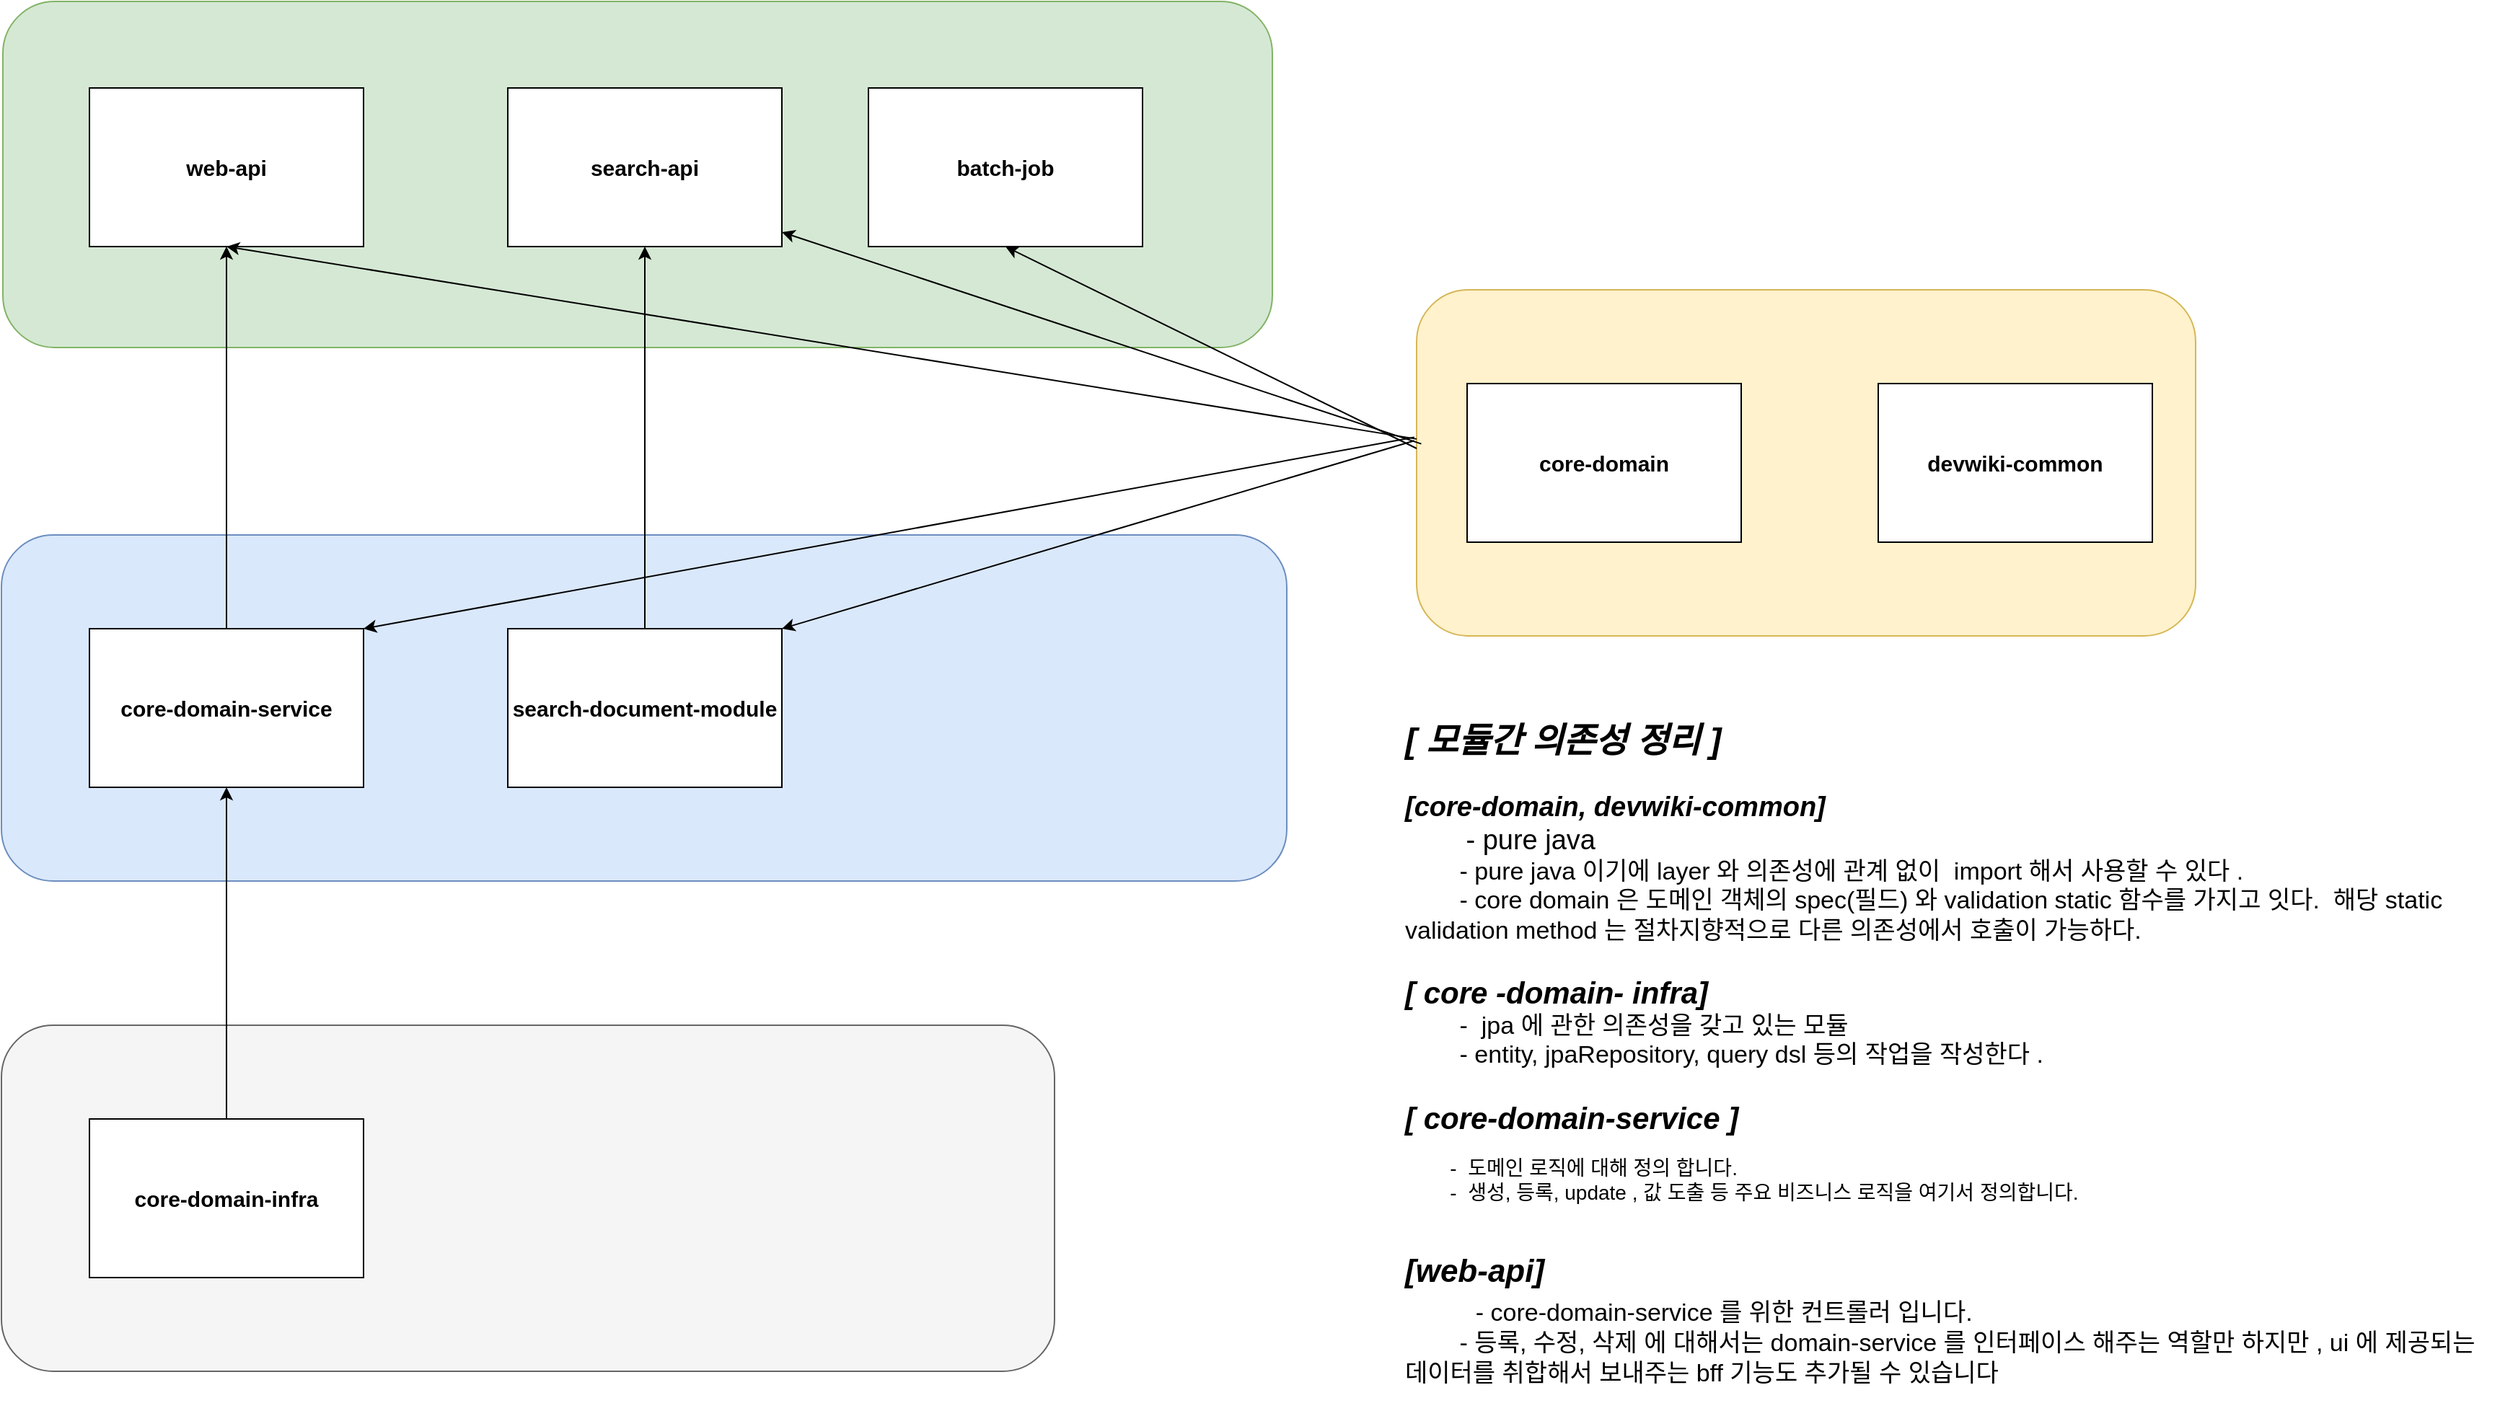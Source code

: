 <mxfile version="24.2.3" type="github" pages="3">
  <diagram id="eJUxkBeo7H8FneVKurgV" name="domain-rdms-service module ">
    <mxGraphModel dx="2127" dy="1106" grid="1" gridSize="10" guides="1" tooltips="1" connect="1" arrows="1" fold="1" page="1" pageScale="1" pageWidth="827" pageHeight="1169" math="0" shadow="0">
      <root>
        <mxCell id="0" />
        <mxCell id="1" parent="0" />
        <mxCell id="KcUZ6cgq9FZR3XA63UQ2-1" value="" style="rounded=1;whiteSpace=wrap;html=1;fillColor=#fff2cc;strokeColor=#d6b656;" vertex="1" parent="1">
          <mxGeometry x="1030" y="260" width="540" height="240" as="geometry" />
        </mxCell>
        <mxCell id="KcUZ6cgq9FZR3XA63UQ2-2" value="" style="rounded=1;whiteSpace=wrap;html=1;fillColor=#d5e8d4;strokeColor=#82b366;" vertex="1" parent="1">
          <mxGeometry x="50" y="60" width="880" height="240" as="geometry" />
        </mxCell>
        <mxCell id="KcUZ6cgq9FZR3XA63UQ2-3" value="" style="rounded=1;whiteSpace=wrap;html=1;fillColor=#dae8fc;strokeColor=#6c8ebf;" vertex="1" parent="1">
          <mxGeometry x="49" y="430" width="891" height="240" as="geometry" />
        </mxCell>
        <mxCell id="KcUZ6cgq9FZR3XA63UQ2-4" value="" style="rounded=1;whiteSpace=wrap;html=1;fillColor=#f5f5f5;fontColor=#333333;strokeColor=#666666;" vertex="1" parent="1">
          <mxGeometry x="49" y="770" width="730" height="240" as="geometry" />
        </mxCell>
        <mxCell id="KcUZ6cgq9FZR3XA63UQ2-5" value="&lt;b&gt;&lt;font style=&quot;font-size: 15px;&quot;&gt;core-domain-service&lt;/font&gt;&lt;/b&gt;" style="rounded=0;whiteSpace=wrap;html=1;" vertex="1" parent="1">
          <mxGeometry x="110" y="495" width="190" height="110" as="geometry" />
        </mxCell>
        <mxCell id="KcUZ6cgq9FZR3XA63UQ2-6" value="&lt;b&gt;&lt;font style=&quot;font-size: 15px;&quot;&gt;core-domain&lt;/font&gt;&lt;/b&gt;" style="rounded=0;whiteSpace=wrap;html=1;" vertex="1" parent="1">
          <mxGeometry x="1065" y="325" width="190" height="110" as="geometry" />
        </mxCell>
        <mxCell id="KcUZ6cgq9FZR3XA63UQ2-7" value="&lt;b&gt;&lt;font style=&quot;font-size: 15px;&quot;&gt;core-domain-infra&lt;/font&gt;&lt;/b&gt;" style="rounded=0;whiteSpace=wrap;html=1;" vertex="1" parent="1">
          <mxGeometry x="110" y="835" width="190" height="110" as="geometry" />
        </mxCell>
        <mxCell id="KcUZ6cgq9FZR3XA63UQ2-8" value="" style="endArrow=classic;html=1;rounded=0;entryX=0.5;entryY=1;entryDx=0;entryDy=0;" edge="1" parent="1" source="KcUZ6cgq9FZR3XA63UQ2-7" target="KcUZ6cgq9FZR3XA63UQ2-5">
          <mxGeometry width="50" height="50" relative="1" as="geometry">
            <mxPoint x="390" y="590" as="sourcePoint" />
            <mxPoint x="440" y="540" as="targetPoint" />
          </mxGeometry>
        </mxCell>
        <mxCell id="KcUZ6cgq9FZR3XA63UQ2-9" value="&lt;span style=&quot;font-size: 15px;&quot;&gt;&lt;b&gt;web-api&lt;/b&gt;&lt;/span&gt;" style="rounded=0;whiteSpace=wrap;html=1;" vertex="1" parent="1">
          <mxGeometry x="110" y="120" width="190" height="110" as="geometry" />
        </mxCell>
        <mxCell id="KcUZ6cgq9FZR3XA63UQ2-10" value="&lt;span style=&quot;font-size: 15px;&quot;&gt;&lt;b&gt;search-api&lt;/b&gt;&lt;/span&gt;" style="rounded=0;whiteSpace=wrap;html=1;" vertex="1" parent="1">
          <mxGeometry x="400" y="120" width="190" height="110" as="geometry" />
        </mxCell>
        <mxCell id="KcUZ6cgq9FZR3XA63UQ2-11" value="&lt;span style=&quot;font-size: 15px;&quot;&gt;&lt;b&gt;batch-job&lt;/b&gt;&lt;/span&gt;" style="rounded=0;whiteSpace=wrap;html=1;" vertex="1" parent="1">
          <mxGeometry x="650" y="120" width="190" height="110" as="geometry" />
        </mxCell>
        <mxCell id="KcUZ6cgq9FZR3XA63UQ2-12" value="&lt;b&gt;&lt;font style=&quot;font-size: 15px;&quot;&gt;search-document-module&lt;/font&gt;&lt;/b&gt;" style="rounded=0;whiteSpace=wrap;html=1;" vertex="1" parent="1">
          <mxGeometry x="400" y="495" width="190" height="110" as="geometry" />
        </mxCell>
        <mxCell id="KcUZ6cgq9FZR3XA63UQ2-13" value="" style="endArrow=classic;html=1;rounded=0;" edge="1" parent="1" source="KcUZ6cgq9FZR3XA63UQ2-5" target="KcUZ6cgq9FZR3XA63UQ2-9">
          <mxGeometry width="50" height="50" relative="1" as="geometry">
            <mxPoint x="360" y="550" as="sourcePoint" />
            <mxPoint x="410" y="500" as="targetPoint" />
          </mxGeometry>
        </mxCell>
        <mxCell id="KcUZ6cgq9FZR3XA63UQ2-14" value="" style="endArrow=classic;html=1;rounded=0;entryX=0.5;entryY=1;entryDx=0;entryDy=0;" edge="1" parent="1" source="KcUZ6cgq9FZR3XA63UQ2-12" target="KcUZ6cgq9FZR3XA63UQ2-10">
          <mxGeometry width="50" height="50" relative="1" as="geometry">
            <mxPoint x="360" y="550" as="sourcePoint" />
            <mxPoint x="410" y="500" as="targetPoint" />
          </mxGeometry>
        </mxCell>
        <mxCell id="KcUZ6cgq9FZR3XA63UQ2-15" value="" style="endArrow=classic;html=1;rounded=0;entryX=1;entryY=0;entryDx=0;entryDy=0;exitX=-0.003;exitY=0.426;exitDx=0;exitDy=0;exitPerimeter=0;" edge="1" parent="1" source="KcUZ6cgq9FZR3XA63UQ2-1" target="KcUZ6cgq9FZR3XA63UQ2-5">
          <mxGeometry width="50" height="50" relative="1" as="geometry">
            <mxPoint x="440" y="550" as="sourcePoint" />
            <mxPoint x="490" y="500" as="targetPoint" />
          </mxGeometry>
        </mxCell>
        <mxCell id="KcUZ6cgq9FZR3XA63UQ2-16" value="" style="endArrow=classic;html=1;rounded=0;entryX=1;entryY=0;entryDx=0;entryDy=0;exitX=-0.003;exitY=0.436;exitDx=0;exitDy=0;exitPerimeter=0;" edge="1" parent="1" source="KcUZ6cgq9FZR3XA63UQ2-1" target="KcUZ6cgq9FZR3XA63UQ2-12">
          <mxGeometry width="50" height="50" relative="1" as="geometry">
            <mxPoint x="440" y="550" as="sourcePoint" />
            <mxPoint x="490" y="500" as="targetPoint" />
          </mxGeometry>
        </mxCell>
        <mxCell id="KcUZ6cgq9FZR3XA63UQ2-17" value="" style="endArrow=classic;html=1;rounded=0;entryX=0.5;entryY=1;entryDx=0;entryDy=0;exitX=0;exitY=0.431;exitDx=0;exitDy=0;exitPerimeter=0;" edge="1" parent="1" source="KcUZ6cgq9FZR3XA63UQ2-1" target="KcUZ6cgq9FZR3XA63UQ2-9">
          <mxGeometry width="50" height="50" relative="1" as="geometry">
            <mxPoint x="440" y="550" as="sourcePoint" />
            <mxPoint x="490" y="500" as="targetPoint" />
          </mxGeometry>
        </mxCell>
        <mxCell id="KcUZ6cgq9FZR3XA63UQ2-18" value="" style="endArrow=classic;html=1;rounded=0;exitX=0.006;exitY=0.445;exitDx=0;exitDy=0;exitPerimeter=0;" edge="1" parent="1" source="KcUZ6cgq9FZR3XA63UQ2-1">
          <mxGeometry width="50" height="50" relative="1" as="geometry">
            <mxPoint x="440" y="550" as="sourcePoint" />
            <mxPoint x="590" y="220" as="targetPoint" />
          </mxGeometry>
        </mxCell>
        <mxCell id="KcUZ6cgq9FZR3XA63UQ2-19" value="" style="endArrow=classic;html=1;rounded=0;entryX=0.5;entryY=1;entryDx=0;entryDy=0;" edge="1" parent="1" target="KcUZ6cgq9FZR3XA63UQ2-11">
          <mxGeometry width="50" height="50" relative="1" as="geometry">
            <mxPoint x="1030" y="370" as="sourcePoint" />
            <mxPoint x="490" y="500" as="targetPoint" />
          </mxGeometry>
        </mxCell>
        <mxCell id="KcUZ6cgq9FZR3XA63UQ2-20" value="&lt;b&gt;&lt;font style=&quot;font-size: 15px;&quot;&gt;devwiki-common&lt;/font&gt;&lt;/b&gt;" style="rounded=0;whiteSpace=wrap;html=1;" vertex="1" parent="1">
          <mxGeometry x="1350" y="325" width="190" height="110" as="geometry" />
        </mxCell>
        <mxCell id="KcUZ6cgq9FZR3XA63UQ2-21" value="&lt;font style=&quot;font-size: 24px;&quot;&gt;&lt;b&gt;&lt;i&gt;[ 모듈간 의존성 정리 ]&lt;/i&gt;&lt;/b&gt;&lt;/font&gt;&lt;div&gt;&lt;span style=&quot;font-size: 17px;&quot;&gt;&lt;br&gt;&lt;/span&gt;&lt;/div&gt;&lt;div style=&quot;font-size: 19px;&quot;&gt;&lt;b style=&quot;&quot;&gt;&lt;i style=&quot;&quot;&gt;&lt;font style=&quot;font-size: 19px;&quot;&gt;[core-domain, devwiki-common]&lt;/font&gt;&lt;/i&gt;&lt;/b&gt;&lt;/div&gt;&lt;div style=&quot;font-size: 19px;&quot;&gt;&lt;span style=&quot;&quot;&gt;&lt;span style=&quot;white-space: pre;&quot;&gt;&#x9;&lt;/span&gt;- pure java&lt;br&gt;&lt;/span&gt;&lt;/div&gt;&lt;div&gt;&lt;span style=&quot;font-size: 17px;&quot;&gt;&lt;span style=&quot;white-space: pre;&quot;&gt;&#x9;&lt;/span&gt;- pure java 이기에 layer 와 의존성에 관계 없이&amp;nbsp; import 해서 사용할 수 있다 .&lt;br&gt;&lt;/span&gt;&lt;/div&gt;&lt;div&gt;&lt;span style=&quot;font-size: 17px;&quot;&gt;&lt;span style=&quot;white-space: pre;&quot;&gt;&#x9;&lt;/span&gt;- core domain 은 도메인 객체의 spec(필드) 와 validation static 함수를 가지고 잇다.&amp;nbsp; 해당 static validation method 는 절차지향적으로 다른 의존성에서 호출이 가능하다.&amp;nbsp;&lt;br&gt;&lt;/span&gt;&lt;/div&gt;&lt;div&gt;&lt;span style=&quot;font-size: 17px;&quot;&gt;&lt;span style=&quot;white-space: pre;&quot;&gt;&#x9;&lt;/span&gt;&lt;br&gt;&lt;/span&gt;&lt;/div&gt;&lt;div&gt;&lt;b style=&quot;&quot;&gt;&lt;i style=&quot;&quot;&gt;&lt;font style=&quot;font-size: 21px;&quot;&gt;[ core -domain- infra]&lt;/font&gt;&lt;/i&gt;&lt;/b&gt;&lt;/div&gt;&lt;div&gt;&lt;span style=&quot;font-size: 17px;&quot;&gt;&lt;span style=&quot;white-space: pre;&quot;&gt;&#x9;&lt;/span&gt;-&amp;nbsp; jpa 에 관한 의존성을 갖고 있는 모듈&amp;nbsp;&lt;br&gt;&lt;/span&gt;&lt;/div&gt;&lt;div&gt;&lt;span style=&quot;font-size: 17px;&quot;&gt;&lt;span style=&quot;white-space: pre;&quot;&gt;&#x9;&lt;/span&gt;- entity, jpaRepository, query dsl 등의 작업을 작성한다 .&lt;/span&gt;&lt;/div&gt;&lt;div&gt;&lt;span style=&quot;font-size: 17px;&quot;&gt;&lt;span style=&quot;white-space: pre;&quot;&gt;&lt;span style=&quot;white-space: pre;&quot;&gt;&#x9;&lt;/span&gt;&lt;/span&gt;&lt;br&gt;&lt;/span&gt;&lt;/div&gt;&lt;div&gt;&lt;b style=&quot;&quot;&gt;&lt;i style=&quot;&quot;&gt;&lt;font style=&quot;font-size: 21px;&quot;&gt;[ core-domain-service ]&lt;/font&gt;&lt;/i&gt;&lt;/b&gt;&lt;/div&gt;&lt;div&gt;&lt;br&gt;&lt;/div&gt;&lt;div style=&quot;font-size: 14px;&quot;&gt;&lt;span style=&quot;white-space: pre;&quot;&gt;&#x9;&lt;/span&gt;-&amp;nbsp; 도메인 로직에 대해 정의 합니다.&amp;nbsp;&lt;br&gt;&lt;/div&gt;&lt;div style=&quot;font-size: 14px;&quot;&gt;&lt;span style=&quot;white-space: pre;&quot;&gt;&#x9;&lt;/span&gt;-&amp;nbsp; 생성, 등록, update , 값 도출 등 주요 비즈니스 로직을 여기서 정의합니다.&lt;br&gt;&lt;/div&gt;&lt;div style=&quot;font-size: 14px;&quot;&gt;&lt;span style=&quot;white-space: pre;&quot;&gt;&#x9;&lt;/span&gt;&lt;br&gt;&lt;/div&gt;&lt;div style=&quot;font-size: 14px;&quot;&gt;&lt;br&gt;&lt;/div&gt;&lt;div style=&quot;&quot;&gt;&lt;b style=&quot;&quot;&gt;&lt;i style=&quot;&quot;&gt;&lt;font style=&quot;font-size: 22px;&quot;&gt;[web-api]&lt;/font&gt;&lt;/i&gt;&lt;/b&gt;&lt;/div&gt;&lt;div style=&quot;font-size: 17px;&quot;&gt;&lt;font style=&quot;font-size: 17px;&quot;&gt;&lt;span style=&quot;font-size: 22px; font-style: italic; font-weight: bold; white-space: pre;&quot;&gt;&#x9;&lt;/span&gt;&lt;font style=&quot;font-size: 17px;&quot;&gt;- core-domain-service 를 위한 컨트롤러 입니다.&lt;br&gt;&lt;/font&gt;&lt;/font&gt;&lt;/div&gt;&lt;div style=&quot;font-size: 17px;&quot;&gt;&lt;font style=&quot;font-size: 17px;&quot;&gt;&lt;font style=&quot;font-size: 17px;&quot;&gt;&lt;span style=&quot;white-space: pre;&quot;&gt;&#x9;&lt;/span&gt;- 등록, 수정, 삭제 에 대해서는 domain-service 를 인터페이스 해주는 역할만 하지만 , ui 에 제공되는&amp;nbsp; 데이터를 취합해서 보내주는 bff 기능도 추가될 수 있습니다&amp;nbsp;&lt;/font&gt;&lt;br&gt;&lt;/font&gt;&lt;/div&gt;" style="text;html=1;align=left;verticalAlign=middle;whiteSpace=wrap;rounded=0;" vertex="1" parent="1">
          <mxGeometry x="1020" y="540" width="760" height="500" as="geometry" />
        </mxCell>
      </root>
    </mxGraphModel>
  </diagram>
  <diagram id="WNbj_MVVDQ4EhMX8WPdz" name="aggregate 예시 ">
    <mxGraphModel dx="1914" dy="995" grid="1" gridSize="10" guides="1" tooltips="1" connect="1" arrows="1" fold="1" page="1" pageScale="1" pageWidth="827" pageHeight="1169" math="0" shadow="0">
      <root>
        <mxCell id="0" />
        <mxCell id="1" parent="0" />
        <mxCell id="9KooBSLEQsrGjYwcIUoT-2" value="" style="rounded=0;whiteSpace=wrap;html=1;fillColor=#f5f5f5;fontColor=#333333;strokeColor=#666666;" vertex="1" parent="1">
          <mxGeometry y="630" width="1310" height="180" as="geometry" />
        </mxCell>
        <mxCell id="9KooBSLEQsrGjYwcIUoT-1" value="&lt;b&gt;&lt;font style=&quot;font-size: 15px;&quot;&gt;core-domain-infra&lt;/font&gt;&lt;/b&gt;" style="rounded=0;whiteSpace=wrap;html=1;" vertex="1" parent="1">
          <mxGeometry y="630" width="180" height="180" as="geometry" />
        </mxCell>
        <mxCell id="9KooBSLEQsrGjYwcIUoT-4" value="" style="rounded=0;whiteSpace=wrap;html=1;fillColor=#dae8fc;strokeColor=#6c8ebf;" vertex="1" parent="1">
          <mxGeometry y="350" width="1300" height="240" as="geometry" />
        </mxCell>
        <mxCell id="9KooBSLEQsrGjYwcIUoT-5" value="&lt;b&gt;&lt;font style=&quot;font-size: 15px;&quot;&gt;core-domain-service&lt;/font&gt;&lt;/b&gt;" style="rounded=0;whiteSpace=wrap;html=1;" vertex="1" parent="1">
          <mxGeometry y="350" width="180" height="240" as="geometry" />
        </mxCell>
        <mxCell id="MxIOtglo3UFpQJoPI_R0-2" value="" style="rounded=0;whiteSpace=wrap;html=1;fillColor=#d5e8d4;strokeColor=#82b366;" vertex="1" parent="1">
          <mxGeometry y="140" width="1300" height="180" as="geometry" />
        </mxCell>
        <mxCell id="MxIOtglo3UFpQJoPI_R0-3" value="&lt;b style=&quot;font-size: 15px;&quot;&gt;web-api&lt;/b&gt;" style="rounded=0;whiteSpace=wrap;html=1;" vertex="1" parent="1">
          <mxGeometry y="140" width="180" height="180" as="geometry" />
        </mxCell>
        <mxCell id="MxIOtglo3UFpQJoPI_R0-4" value="TechArticleEntityRepository&lt;br&gt;.java" style="rounded=0;whiteSpace=wrap;html=1;" vertex="1" parent="1">
          <mxGeometry x="200" y="680" width="160" height="60" as="geometry" />
        </mxCell>
        <mxCell id="MxIOtglo3UFpQJoPI_R0-5" value="TechArticleVersion ContentEntiryRepository.java" style="rounded=0;whiteSpace=wrap;html=1;" vertex="1" parent="1">
          <mxGeometry x="400" y="680" width="230" height="60" as="geometry" />
        </mxCell>
        <mxCell id="MxIOtglo3UFpQJoPI_R0-6" value="TechArticleRepository.java" style="rounded=1;whiteSpace=wrap;html=1;" vertex="1" parent="1">
          <mxGeometry x="385" y="500" width="260" height="60" as="geometry" />
        </mxCell>
        <mxCell id="MxIOtglo3UFpQJoPI_R0-7" value="UserEntityRepository.java" style="rounded=0;whiteSpace=wrap;html=1;" vertex="1" parent="1">
          <mxGeometry x="710" y="680" width="160" height="60" as="geometry" />
        </mxCell>
        <mxCell id="MxIOtglo3UFpQJoPI_R0-9" value="" style="endArrow=classic;startArrow=classic;html=1;rounded=0;exitX=0.5;exitY=0;exitDx=0;exitDy=0;entryX=0.25;entryY=1;entryDx=0;entryDy=0;" edge="1" parent="1" source="MxIOtglo3UFpQJoPI_R0-4" target="MxIOtglo3UFpQJoPI_R0-6">
          <mxGeometry width="50" height="50" relative="1" as="geometry">
            <mxPoint x="390" y="530" as="sourcePoint" />
            <mxPoint x="440" y="480" as="targetPoint" />
          </mxGeometry>
        </mxCell>
        <mxCell id="MxIOtglo3UFpQJoPI_R0-11" value="" style="endArrow=classic;startArrow=classic;html=1;rounded=0;entryX=0.5;entryY=1;entryDx=0;entryDy=0;" edge="1" parent="1" source="MxIOtglo3UFpQJoPI_R0-5" target="MxIOtglo3UFpQJoPI_R0-6">
          <mxGeometry width="50" height="50" relative="1" as="geometry">
            <mxPoint x="390" y="530" as="sourcePoint" />
            <mxPoint x="440" y="480" as="targetPoint" />
          </mxGeometry>
        </mxCell>
        <mxCell id="MxIOtglo3UFpQJoPI_R0-12" value="" style="endArrow=classic;startArrow=classic;html=1;rounded=0;entryX=0.75;entryY=1;entryDx=0;entryDy=0;" edge="1" parent="1" source="MxIOtglo3UFpQJoPI_R0-7" target="MxIOtglo3UFpQJoPI_R0-6">
          <mxGeometry width="50" height="50" relative="1" as="geometry">
            <mxPoint x="390" y="530" as="sourcePoint" />
            <mxPoint x="440" y="480" as="targetPoint" />
          </mxGeometry>
        </mxCell>
        <mxCell id="MxIOtglo3UFpQJoPI_R0-13" value="TechArticleService.java" style="rounded=1;whiteSpace=wrap;html=1;" vertex="1" parent="1">
          <mxGeometry x="385" y="390" width="260" height="60" as="geometry" />
        </mxCell>
        <mxCell id="MxIOtglo3UFpQJoPI_R0-14" value="" style="endArrow=classic;startArrow=classic;html=1;rounded=0;entryX=0.5;entryY=1;entryDx=0;entryDy=0;" edge="1" parent="1" source="MxIOtglo3UFpQJoPI_R0-6" target="MxIOtglo3UFpQJoPI_R0-13">
          <mxGeometry width="50" height="50" relative="1" as="geometry">
            <mxPoint x="390" y="530" as="sourcePoint" />
            <mxPoint x="440" y="480" as="targetPoint" />
          </mxGeometry>
        </mxCell>
        <mxCell id="MxIOtglo3UFpQJoPI_R0-15" value="TechArticleService" style="rounded=1;whiteSpace=wrap;html=1;" vertex="1" parent="1">
          <mxGeometry x="385" y="210" width="260" height="60" as="geometry" />
        </mxCell>
        <mxCell id="MxIOtglo3UFpQJoPI_R0-16" value="" style="endArrow=classic;startArrow=classic;html=1;rounded=0;entryX=0.5;entryY=1;entryDx=0;entryDy=0;" edge="1" parent="1" source="MxIOtglo3UFpQJoPI_R0-13" target="MxIOtglo3UFpQJoPI_R0-15">
          <mxGeometry width="50" height="50" relative="1" as="geometry">
            <mxPoint x="390" y="530" as="sourcePoint" />
            <mxPoint x="440" y="480" as="targetPoint" />
          </mxGeometry>
        </mxCell>
        <mxCell id="MxIOtglo3UFpQJoPI_R0-17" value="" style="shape=umlActor;verticalLabelPosition=bottom;verticalAlign=top;html=1;outlineConnect=0;" vertex="1" parent="1">
          <mxGeometry x="500" y="10" width="30" height="60" as="geometry" />
        </mxCell>
        <mxCell id="MxIOtglo3UFpQJoPI_R0-18" value="" style="endArrow=classic;startArrow=classic;html=1;rounded=0;exitX=0.5;exitY=0;exitDx=0;exitDy=0;" edge="1" parent="1" source="MxIOtglo3UFpQJoPI_R0-15" target="MxIOtglo3UFpQJoPI_R0-17">
          <mxGeometry width="50" height="50" relative="1" as="geometry">
            <mxPoint x="390" y="530" as="sourcePoint" />
            <mxPoint x="520" y="100" as="targetPoint" />
          </mxGeometry>
        </mxCell>
        <mxCell id="MxIOtglo3UFpQJoPI_R0-20" value="&lt;b style=&quot;font-size: 15px;&quot;&gt;&lt;font style=&quot;font-size: 15px;&quot;&gt;&amp;nbsp;update,&lt;/font&gt;&lt;/b&gt;&lt;div style=&quot;font-size: 15px;&quot;&gt;&lt;b style=&quot;&quot;&gt;&lt;font style=&quot;font-size: 15px;&quot;&gt;delete, create article&lt;/font&gt;&lt;/b&gt;&lt;/div&gt;" style="text;html=1;align=center;verticalAlign=middle;whiteSpace=wrap;rounded=0;" vertex="1" parent="1">
          <mxGeometry x="264" y="90" width="300" height="30" as="geometry" />
        </mxCell>
        <mxCell id="MxIOtglo3UFpQJoPI_R0-21" value="" style="shape=umlActor;verticalLabelPosition=bottom;verticalAlign=top;html=1;outlineConnect=0;" vertex="1" parent="1">
          <mxGeometry x="1015" y="10" width="30" height="60" as="geometry" />
        </mxCell>
        <mxCell id="MxIOtglo3UFpQJoPI_R0-22" value="CommentRepository.java" style="rounded=1;whiteSpace=wrap;html=1;" vertex="1" parent="1">
          <mxGeometry x="900" y="500" width="260" height="60" as="geometry" />
        </mxCell>
        <mxCell id="MxIOtglo3UFpQJoPI_R0-23" value="CommentEntityRepository.java" style="rounded=0;whiteSpace=wrap;html=1;" vertex="1" parent="1">
          <mxGeometry x="990" y="680" width="210" height="60" as="geometry" />
        </mxCell>
        <mxCell id="MxIOtglo3UFpQJoPI_R0-26" value="TechViewBffController" style="rounded=1;whiteSpace=wrap;html=1;" vertex="1" parent="1">
          <mxGeometry x="900" y="210" width="260" height="60" as="geometry" />
        </mxCell>
        <mxCell id="MxIOtglo3UFpQJoPI_R0-27" value="CommentService.java" style="rounded=1;whiteSpace=wrap;html=1;" vertex="1" parent="1">
          <mxGeometry x="900" y="390" width="260" height="60" as="geometry" />
        </mxCell>
        <mxCell id="MxIOtglo3UFpQJoPI_R0-30" value="" style="endArrow=classic;html=1;rounded=0;entryX=0.5;entryY=1;entryDx=0;entryDy=0;exitX=0.75;exitY=0;exitDx=0;exitDy=0;" edge="1" parent="1" source="MxIOtglo3UFpQJoPI_R0-7" target="MxIOtglo3UFpQJoPI_R0-22">
          <mxGeometry width="50" height="50" relative="1" as="geometry">
            <mxPoint x="390" y="470" as="sourcePoint" />
            <mxPoint x="440" y="420" as="targetPoint" />
          </mxGeometry>
        </mxCell>
        <mxCell id="MxIOtglo3UFpQJoPI_R0-31" value="" style="endArrow=classic;html=1;rounded=0;entryX=0.793;entryY=1.033;entryDx=0;entryDy=0;entryPerimeter=0;exitX=0.568;exitY=-0.017;exitDx=0;exitDy=0;exitPerimeter=0;" edge="1" parent="1" source="MxIOtglo3UFpQJoPI_R0-23" target="MxIOtglo3UFpQJoPI_R0-22">
          <mxGeometry width="50" height="50" relative="1" as="geometry">
            <mxPoint x="390" y="470" as="sourcePoint" />
            <mxPoint x="440" y="420" as="targetPoint" />
          </mxGeometry>
        </mxCell>
        <mxCell id="MxIOtglo3UFpQJoPI_R0-32" value="" style="endArrow=classic;html=1;rounded=0;entryX=0.5;entryY=1;entryDx=0;entryDy=0;" edge="1" parent="1" source="MxIOtglo3UFpQJoPI_R0-22" target="MxIOtglo3UFpQJoPI_R0-27">
          <mxGeometry width="50" height="50" relative="1" as="geometry">
            <mxPoint x="390" y="470" as="sourcePoint" />
            <mxPoint x="440" y="420" as="targetPoint" />
          </mxGeometry>
        </mxCell>
        <mxCell id="MxIOtglo3UFpQJoPI_R0-33" value="" style="endArrow=classic;html=1;rounded=0;entryX=0.5;entryY=1;entryDx=0;entryDy=0;" edge="1" parent="1" source="MxIOtglo3UFpQJoPI_R0-27" target="MxIOtglo3UFpQJoPI_R0-26">
          <mxGeometry width="50" height="50" relative="1" as="geometry">
            <mxPoint x="390" y="470" as="sourcePoint" />
            <mxPoint x="440" y="420" as="targetPoint" />
          </mxGeometry>
        </mxCell>
        <mxCell id="MxIOtglo3UFpQJoPI_R0-34" value="" style="endArrow=classic;html=1;rounded=0;entryX=0.25;entryY=1;entryDx=0;entryDy=0;exitX=0.75;exitY=0;exitDx=0;exitDy=0;" edge="1" parent="1" source="MxIOtglo3UFpQJoPI_R0-13" target="MxIOtglo3UFpQJoPI_R0-26">
          <mxGeometry width="50" height="50" relative="1" as="geometry">
            <mxPoint x="390" y="470" as="sourcePoint" />
            <mxPoint x="440" y="420" as="targetPoint" />
          </mxGeometry>
        </mxCell>
        <mxCell id="MxIOtglo3UFpQJoPI_R0-35" value="" style="endArrow=classic;html=1;rounded=0;" edge="1" parent="1" source="MxIOtglo3UFpQJoPI_R0-26">
          <mxGeometry width="50" height="50" relative="1" as="geometry">
            <mxPoint x="390" y="470" as="sourcePoint" />
            <mxPoint x="1030" y="80" as="targetPoint" />
          </mxGeometry>
        </mxCell>
        <mxCell id="MxIOtglo3UFpQJoPI_R0-36" value="&lt;span style=&quot;font-size: 15px;&quot;&gt;&lt;b&gt;Read article page&amp;nbsp; user&amp;nbsp;&lt;/b&gt;&lt;/span&gt;" style="text;html=1;align=center;verticalAlign=middle;whiteSpace=wrap;rounded=0;" vertex="1" parent="1">
          <mxGeometry x="1015" y="90" width="300" height="30" as="geometry" />
        </mxCell>
      </root>
    </mxGraphModel>
  </diagram>
  <diagram id="_ypZEaskTky1AUu2CHo0" name="페이지-3">
    <mxGraphModel dx="1914" dy="995" grid="1" gridSize="10" guides="1" tooltips="1" connect="1" arrows="1" fold="1" page="1" pageScale="1" pageWidth="827" pageHeight="1169" math="0" shadow="0">
      <root>
        <mxCell id="0" />
        <mxCell id="1" parent="0" />
        <mxCell id="C9IyPwOrarM3zFWCRQt--1" value="" style="rounded=0;whiteSpace=wrap;html=1;fillColor=#f5f5f5;fontColor=#333333;strokeColor=#666666;" vertex="1" parent="1">
          <mxGeometry y="630" width="1310" height="180" as="geometry" />
        </mxCell>
        <mxCell id="C9IyPwOrarM3zFWCRQt--2" value="&lt;b&gt;&lt;font style=&quot;font-size: 15px;&quot;&gt;core-domain-infra&lt;/font&gt;&lt;/b&gt;" style="rounded=0;whiteSpace=wrap;html=1;" vertex="1" parent="1">
          <mxGeometry y="630" width="180" height="180" as="geometry" />
        </mxCell>
        <mxCell id="C9IyPwOrarM3zFWCRQt--3" value="" style="rounded=0;whiteSpace=wrap;html=1;fillColor=#dae8fc;strokeColor=#6c8ebf;" vertex="1" parent="1">
          <mxGeometry y="350" width="1300" height="240" as="geometry" />
        </mxCell>
        <mxCell id="C9IyPwOrarM3zFWCRQt--4" value="&lt;b&gt;&lt;font style=&quot;font-size: 15px;&quot;&gt;core-domain-service&lt;/font&gt;&lt;/b&gt;" style="rounded=0;whiteSpace=wrap;html=1;" vertex="1" parent="1">
          <mxGeometry y="350" width="180" height="240" as="geometry" />
        </mxCell>
        <mxCell id="C9IyPwOrarM3zFWCRQt--5" value="" style="rounded=0;whiteSpace=wrap;html=1;fillColor=#d5e8d4;strokeColor=#82b366;" vertex="1" parent="1">
          <mxGeometry y="140" width="1300" height="180" as="geometry" />
        </mxCell>
        <mxCell id="C9IyPwOrarM3zFWCRQt--6" value="&lt;b style=&quot;font-size: 15px;&quot;&gt;web-api&lt;/b&gt;" style="rounded=0;whiteSpace=wrap;html=1;" vertex="1" parent="1">
          <mxGeometry y="140" width="180" height="180" as="geometry" />
        </mxCell>
        <mxCell id="C9IyPwOrarM3zFWCRQt--7" value="TechArticleEntityRepository&lt;br&gt;.java" style="rounded=0;whiteSpace=wrap;html=1;" vertex="1" parent="1">
          <mxGeometry x="200" y="680" width="160" height="60" as="geometry" />
        </mxCell>
        <mxCell id="C9IyPwOrarM3zFWCRQt--8" value="TechArticleVersion ContentEntiryRepository.java" style="rounded=0;whiteSpace=wrap;html=1;" vertex="1" parent="1">
          <mxGeometry x="400" y="680" width="230" height="60" as="geometry" />
        </mxCell>
        <mxCell id="C9IyPwOrarM3zFWCRQt--9" value="TechArticleRepository.java" style="rounded=1;whiteSpace=wrap;html=1;" vertex="1" parent="1">
          <mxGeometry x="385" y="500" width="260" height="60" as="geometry" />
        </mxCell>
        <mxCell id="C9IyPwOrarM3zFWCRQt--10" value="UserEntityRepository.java" style="rounded=0;whiteSpace=wrap;html=1;" vertex="1" parent="1">
          <mxGeometry x="710" y="680" width="160" height="60" as="geometry" />
        </mxCell>
        <mxCell id="C9IyPwOrarM3zFWCRQt--11" value="" style="endArrow=classic;startArrow=classic;html=1;rounded=0;exitX=0.5;exitY=0;exitDx=0;exitDy=0;entryX=0.25;entryY=1;entryDx=0;entryDy=0;" edge="1" parent="1" source="C9IyPwOrarM3zFWCRQt--7" target="C9IyPwOrarM3zFWCRQt--9">
          <mxGeometry width="50" height="50" relative="1" as="geometry">
            <mxPoint x="390" y="530" as="sourcePoint" />
            <mxPoint x="440" y="480" as="targetPoint" />
          </mxGeometry>
        </mxCell>
        <mxCell id="C9IyPwOrarM3zFWCRQt--12" value="" style="endArrow=classic;startArrow=classic;html=1;rounded=0;entryX=0.5;entryY=1;entryDx=0;entryDy=0;" edge="1" parent="1" source="C9IyPwOrarM3zFWCRQt--8" target="C9IyPwOrarM3zFWCRQt--9">
          <mxGeometry width="50" height="50" relative="1" as="geometry">
            <mxPoint x="390" y="530" as="sourcePoint" />
            <mxPoint x="440" y="480" as="targetPoint" />
          </mxGeometry>
        </mxCell>
        <mxCell id="C9IyPwOrarM3zFWCRQt--13" value="" style="endArrow=classic;startArrow=classic;html=1;rounded=0;entryX=0.75;entryY=1;entryDx=0;entryDy=0;" edge="1" parent="1" source="C9IyPwOrarM3zFWCRQt--10" target="C9IyPwOrarM3zFWCRQt--9">
          <mxGeometry width="50" height="50" relative="1" as="geometry">
            <mxPoint x="390" y="530" as="sourcePoint" />
            <mxPoint x="440" y="480" as="targetPoint" />
          </mxGeometry>
        </mxCell>
        <mxCell id="C9IyPwOrarM3zFWCRQt--14" value="TechArticleService.java" style="rounded=1;whiteSpace=wrap;html=1;" vertex="1" parent="1">
          <mxGeometry x="385" y="390" width="260" height="60" as="geometry" />
        </mxCell>
        <mxCell id="C9IyPwOrarM3zFWCRQt--15" value="" style="endArrow=classic;startArrow=classic;html=1;rounded=0;entryX=0.5;entryY=1;entryDx=0;entryDy=0;" edge="1" parent="1" source="C9IyPwOrarM3zFWCRQt--9" target="C9IyPwOrarM3zFWCRQt--14">
          <mxGeometry width="50" height="50" relative="1" as="geometry">
            <mxPoint x="390" y="530" as="sourcePoint" />
            <mxPoint x="440" y="480" as="targetPoint" />
          </mxGeometry>
        </mxCell>
        <mxCell id="C9IyPwOrarM3zFWCRQt--16" value="TechArticleService" style="rounded=1;whiteSpace=wrap;html=1;" vertex="1" parent="1">
          <mxGeometry x="385" y="210" width="260" height="60" as="geometry" />
        </mxCell>
        <mxCell id="C9IyPwOrarM3zFWCRQt--17" value="" style="endArrow=classic;startArrow=classic;html=1;rounded=0;entryX=0.5;entryY=1;entryDx=0;entryDy=0;" edge="1" parent="1" source="C9IyPwOrarM3zFWCRQt--14" target="C9IyPwOrarM3zFWCRQt--16">
          <mxGeometry width="50" height="50" relative="1" as="geometry">
            <mxPoint x="390" y="530" as="sourcePoint" />
            <mxPoint x="440" y="480" as="targetPoint" />
          </mxGeometry>
        </mxCell>
        <mxCell id="C9IyPwOrarM3zFWCRQt--18" value="" style="shape=umlActor;verticalLabelPosition=bottom;verticalAlign=top;html=1;outlineConnect=0;" vertex="1" parent="1">
          <mxGeometry x="500" y="10" width="30" height="60" as="geometry" />
        </mxCell>
        <mxCell id="C9IyPwOrarM3zFWCRQt--19" value="" style="endArrow=classic;startArrow=classic;html=1;rounded=0;exitX=0.5;exitY=0;exitDx=0;exitDy=0;" edge="1" parent="1" source="C9IyPwOrarM3zFWCRQt--16" target="C9IyPwOrarM3zFWCRQt--18">
          <mxGeometry width="50" height="50" relative="1" as="geometry">
            <mxPoint x="390" y="530" as="sourcePoint" />
            <mxPoint x="520" y="100" as="targetPoint" />
          </mxGeometry>
        </mxCell>
        <mxCell id="C9IyPwOrarM3zFWCRQt--20" value="&lt;b style=&quot;font-size: 15px;&quot;&gt;&lt;font style=&quot;font-size: 15px;&quot;&gt;&amp;nbsp;update,&lt;/font&gt;&lt;/b&gt;&lt;div style=&quot;font-size: 15px;&quot;&gt;&lt;b style=&quot;&quot;&gt;&lt;font style=&quot;font-size: 15px;&quot;&gt;delete, create article&lt;/font&gt;&lt;/b&gt;&lt;/div&gt;" style="text;html=1;align=center;verticalAlign=middle;whiteSpace=wrap;rounded=0;" vertex="1" parent="1">
          <mxGeometry x="264" y="90" width="300" height="30" as="geometry" />
        </mxCell>
        <mxCell id="C9IyPwOrarM3zFWCRQt--21" value="" style="shape=umlActor;verticalLabelPosition=bottom;verticalAlign=top;html=1;outlineConnect=0;" vertex="1" parent="1">
          <mxGeometry x="1015" y="10" width="30" height="60" as="geometry" />
        </mxCell>
        <mxCell id="C9IyPwOrarM3zFWCRQt--22" value="CommentRepository.java" style="rounded=1;whiteSpace=wrap;html=1;" vertex="1" parent="1">
          <mxGeometry x="900" y="500" width="260" height="60" as="geometry" />
        </mxCell>
        <mxCell id="C9IyPwOrarM3zFWCRQt--23" value="CommentEntityRepository.java" style="rounded=0;whiteSpace=wrap;html=1;" vertex="1" parent="1">
          <mxGeometry x="990" y="680" width="210" height="60" as="geometry" />
        </mxCell>
        <mxCell id="C9IyPwOrarM3zFWCRQt--24" value="TechViewBffController" style="rounded=1;whiteSpace=wrap;html=1;" vertex="1" parent="1">
          <mxGeometry x="900" y="210" width="260" height="60" as="geometry" />
        </mxCell>
        <mxCell id="C9IyPwOrarM3zFWCRQt--25" value="CommentService.java" style="rounded=1;whiteSpace=wrap;html=1;" vertex="1" parent="1">
          <mxGeometry x="900" y="390" width="260" height="60" as="geometry" />
        </mxCell>
        <mxCell id="C9IyPwOrarM3zFWCRQt--26" value="" style="endArrow=classic;html=1;rounded=0;entryX=0.5;entryY=1;entryDx=0;entryDy=0;exitX=0.75;exitY=0;exitDx=0;exitDy=0;" edge="1" parent="1" source="C9IyPwOrarM3zFWCRQt--10" target="C9IyPwOrarM3zFWCRQt--22">
          <mxGeometry width="50" height="50" relative="1" as="geometry">
            <mxPoint x="390" y="470" as="sourcePoint" />
            <mxPoint x="440" y="420" as="targetPoint" />
          </mxGeometry>
        </mxCell>
        <mxCell id="C9IyPwOrarM3zFWCRQt--27" value="" style="endArrow=classic;html=1;rounded=0;entryX=0.793;entryY=1.033;entryDx=0;entryDy=0;entryPerimeter=0;exitX=0.568;exitY=-0.017;exitDx=0;exitDy=0;exitPerimeter=0;" edge="1" parent="1" source="C9IyPwOrarM3zFWCRQt--23" target="C9IyPwOrarM3zFWCRQt--22">
          <mxGeometry width="50" height="50" relative="1" as="geometry">
            <mxPoint x="390" y="470" as="sourcePoint" />
            <mxPoint x="440" y="420" as="targetPoint" />
          </mxGeometry>
        </mxCell>
        <mxCell id="C9IyPwOrarM3zFWCRQt--28" value="" style="endArrow=classic;html=1;rounded=0;entryX=0.5;entryY=1;entryDx=0;entryDy=0;" edge="1" parent="1" source="C9IyPwOrarM3zFWCRQt--22" target="C9IyPwOrarM3zFWCRQt--25">
          <mxGeometry width="50" height="50" relative="1" as="geometry">
            <mxPoint x="390" y="470" as="sourcePoint" />
            <mxPoint x="440" y="420" as="targetPoint" />
          </mxGeometry>
        </mxCell>
        <mxCell id="C9IyPwOrarM3zFWCRQt--29" value="" style="endArrow=classic;html=1;rounded=0;entryX=0.5;entryY=1;entryDx=0;entryDy=0;" edge="1" parent="1" source="C9IyPwOrarM3zFWCRQt--25" target="C9IyPwOrarM3zFWCRQt--24">
          <mxGeometry width="50" height="50" relative="1" as="geometry">
            <mxPoint x="390" y="470" as="sourcePoint" />
            <mxPoint x="440" y="420" as="targetPoint" />
          </mxGeometry>
        </mxCell>
        <mxCell id="C9IyPwOrarM3zFWCRQt--30" value="" style="endArrow=classic;html=1;rounded=0;entryX=0.25;entryY=1;entryDx=0;entryDy=0;exitX=0.75;exitY=0;exitDx=0;exitDy=0;" edge="1" parent="1" source="C9IyPwOrarM3zFWCRQt--14" target="C9IyPwOrarM3zFWCRQt--24">
          <mxGeometry width="50" height="50" relative="1" as="geometry">
            <mxPoint x="390" y="470" as="sourcePoint" />
            <mxPoint x="440" y="420" as="targetPoint" />
          </mxGeometry>
        </mxCell>
        <mxCell id="C9IyPwOrarM3zFWCRQt--31" value="" style="endArrow=classic;html=1;rounded=0;" edge="1" parent="1" source="C9IyPwOrarM3zFWCRQt--24">
          <mxGeometry width="50" height="50" relative="1" as="geometry">
            <mxPoint x="390" y="470" as="sourcePoint" />
            <mxPoint x="1030" y="80" as="targetPoint" />
          </mxGeometry>
        </mxCell>
        <mxCell id="C9IyPwOrarM3zFWCRQt--32" value="&lt;span style=&quot;font-size: 15px;&quot;&gt;&lt;b&gt;Read article page&amp;nbsp; user&amp;nbsp;&lt;/b&gt;&lt;/span&gt;" style="text;html=1;align=center;verticalAlign=middle;whiteSpace=wrap;rounded=0;" vertex="1" parent="1">
          <mxGeometry x="1015" y="90" width="300" height="30" as="geometry" />
        </mxCell>
      </root>
    </mxGraphModel>
  </diagram>
</mxfile>
